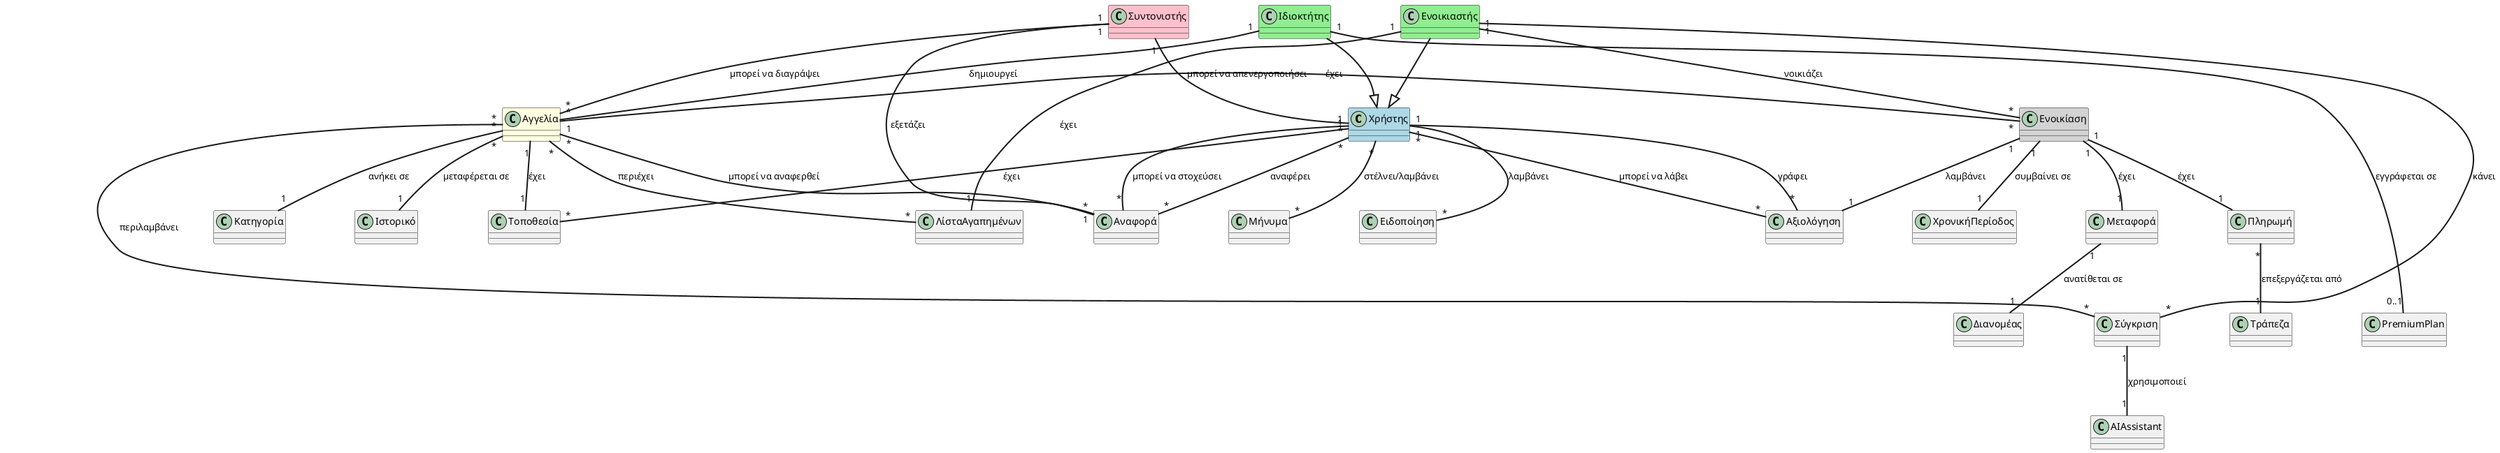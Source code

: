 @startuml

top to bottom direction
skinparam packageStyle rectangle
skinparam LineThickness 2
skinparam ArrowThickness 2
skinparam nodesep 100
skinparam ranksep 80
skinparam splines polyline

together {
  class Χρήστης #lightblue
  class Ιδιοκτήτης #lightgreen
  class Ενοικιαστής #lightgreen
  class Συντονιστής #pink
}

together {
  class Αγγελία #lightyellow
  class Κατηγορία
  class Τοποθεσία
  class Ιστορικό
}

together {
  class Ενοικίαση #lightgray
  class ΧρονικήΠερίοδος
  class Πληρωμή
  class Μεταφορά
  class Αξιολόγηση
}

together {
  class Αναφορά
  class Μήνυμα
  class Ειδοποίηση
  class ΛίσταΑγαπημένων
}

together {
  class Σύγκριση
  class AIAssistant
  class PremiumPlan
  class Διανομέας
  class Τράπεζα
}

Ιδιοκτήτης --|> Χρήστης
Ενοικιαστής --|> Χρήστης
Ιδιοκτήτης "1" -- "*" Αγγελία : δημιουργεί
Ενοικιαστής "1" -- "*" Ενοικίαση : νοικιάζει
Αγγελία "1" -- "*" Ενοικίαση : έχει

Ενοικίαση "1" -- "1" ΧρονικήΠερίοδος : συμβαίνει σε
Αγγελία "*" -- "1" Αναφορά : μπορεί να αναφερθεί
Χρήστης "*" -- "*" Αναφορά : αναφέρει
Αναφορά "*" -- "1" Χρήστης : μπορεί να στοχεύσει
Συντονιστής "1" -- "*" Αναφορά : εξετάζει

Χρήστης "*" -- "*" Μήνυμα : στέλνει/λαμβάνει
Ενοικιαστής "1" -- "*" Σύγκριση : κάνει
Σύγκριση "*" -- "*" Αγγελία : περιλαμβάνει

Ενοικίαση "1" -- "1" Πληρωμή : έχει
Ενοικίαση "1" -- "1" Μεταφορά : έχει
Ενοικίαση "1" -- "1" Αξιολόγηση : λαμβάνει

Χρήστης "1" -- "*" Αξιολόγηση : γράφει
Χρήστης "*" -- "*" Αξιολόγηση : μπορεί να λάβει
Ιδιοκτήτης "1" -- "0..1" PremiumPlan : εγγράφεται σε
Συντονιστής "1" -- "*" Αγγελία : μπορεί να διαγράψει
Συντονιστής "1" -- "*" Χρήστης : μπορεί να απενεργοποιήσει

Αγγελία "*" -- "1" Κατηγορία : ανήκει σε
Χρήστης "1" -- "*" Τοποθεσία : έχει
Αγγελία "1" -- "1" Τοποθεσία : έχει
Μεταφορά "1" -- "1" Διανομέας : ανατίθεται σε
Πληρωμή "*" -- "1" Τράπεζα : επεξεργάζεται από
Σύγκριση "1" -- "1" AIAssistant : χρησιμοποιεί
Χρήστης "1" -- "*" Ειδοποίηση : λαμβάνει
Αγγελία "*" -- "1" Ιστορικό : μεταφέρεται σε
Ενοικιαστής "1" -- "1" ΛίσταΑγαπημένων : έχει
ΛίσταΑγαπημένων "*" -- "*" Αγγελία : περιέχει

@enduml
